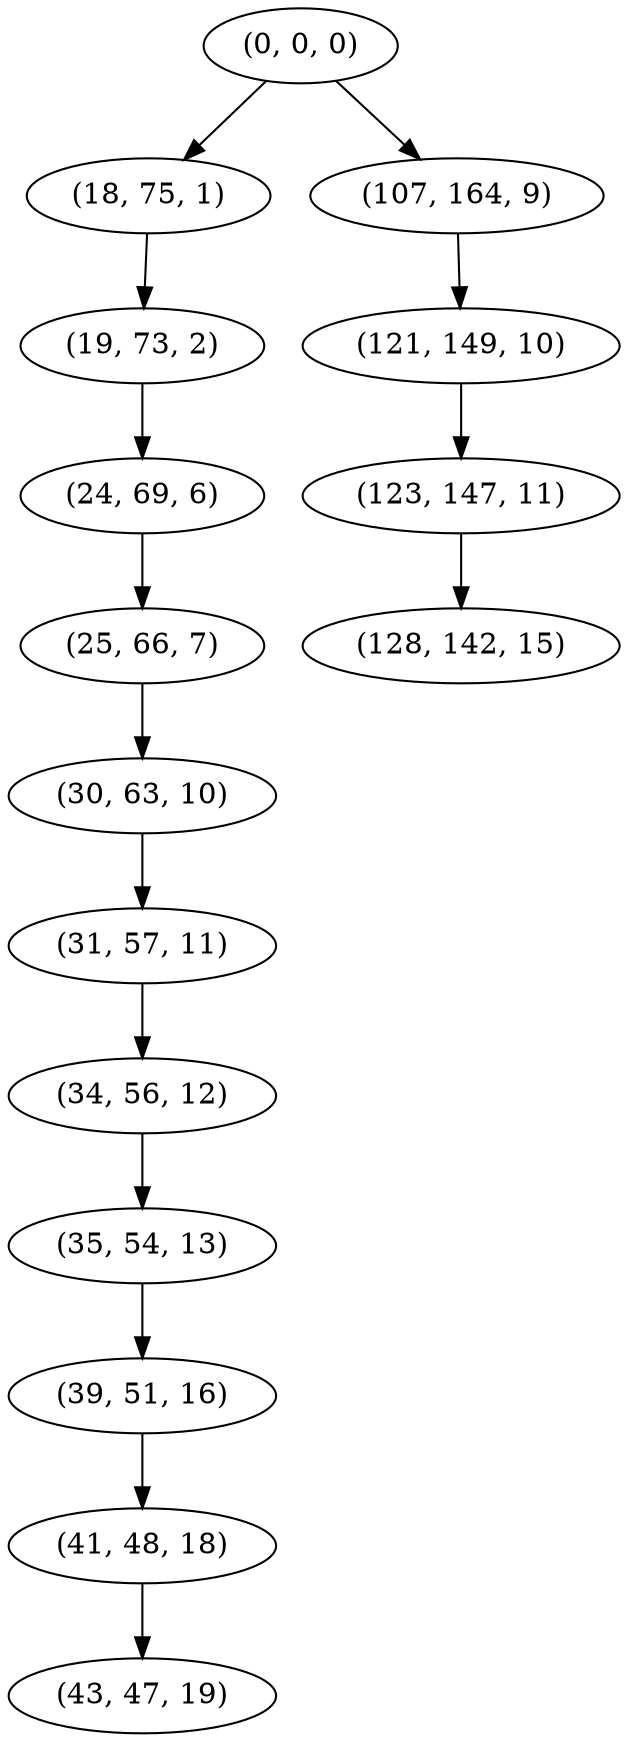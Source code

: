 digraph tree {
    "(0, 0, 0)";
    "(18, 75, 1)";
    "(19, 73, 2)";
    "(24, 69, 6)";
    "(25, 66, 7)";
    "(30, 63, 10)";
    "(31, 57, 11)";
    "(34, 56, 12)";
    "(35, 54, 13)";
    "(39, 51, 16)";
    "(41, 48, 18)";
    "(43, 47, 19)";
    "(107, 164, 9)";
    "(121, 149, 10)";
    "(123, 147, 11)";
    "(128, 142, 15)";
    "(0, 0, 0)" -> "(18, 75, 1)";
    "(0, 0, 0)" -> "(107, 164, 9)";
    "(18, 75, 1)" -> "(19, 73, 2)";
    "(19, 73, 2)" -> "(24, 69, 6)";
    "(24, 69, 6)" -> "(25, 66, 7)";
    "(25, 66, 7)" -> "(30, 63, 10)";
    "(30, 63, 10)" -> "(31, 57, 11)";
    "(31, 57, 11)" -> "(34, 56, 12)";
    "(34, 56, 12)" -> "(35, 54, 13)";
    "(35, 54, 13)" -> "(39, 51, 16)";
    "(39, 51, 16)" -> "(41, 48, 18)";
    "(41, 48, 18)" -> "(43, 47, 19)";
    "(107, 164, 9)" -> "(121, 149, 10)";
    "(121, 149, 10)" -> "(123, 147, 11)";
    "(123, 147, 11)" -> "(128, 142, 15)";
}
